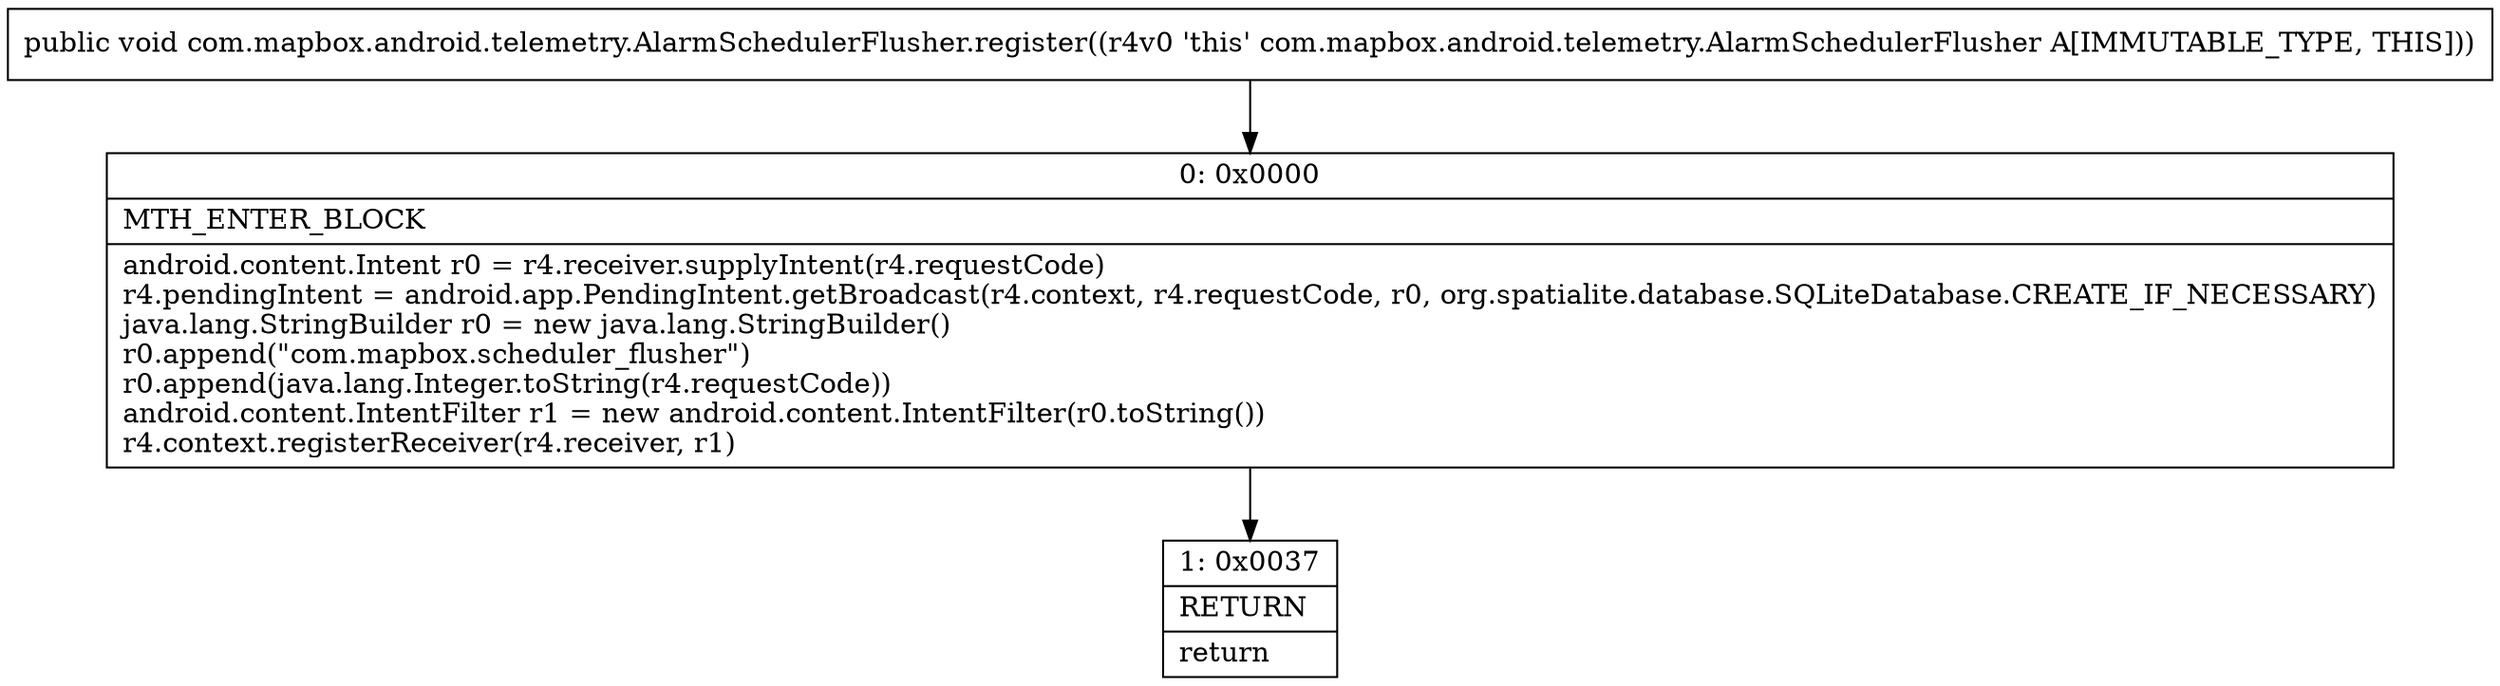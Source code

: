 digraph "CFG forcom.mapbox.android.telemetry.AlarmSchedulerFlusher.register()V" {
Node_0 [shape=record,label="{0\:\ 0x0000|MTH_ENTER_BLOCK\l|android.content.Intent r0 = r4.receiver.supplyIntent(r4.requestCode)\lr4.pendingIntent = android.app.PendingIntent.getBroadcast(r4.context, r4.requestCode, r0, org.spatialite.database.SQLiteDatabase.CREATE_IF_NECESSARY)\ljava.lang.StringBuilder r0 = new java.lang.StringBuilder()\lr0.append(\"com.mapbox.scheduler_flusher\")\lr0.append(java.lang.Integer.toString(r4.requestCode))\landroid.content.IntentFilter r1 = new android.content.IntentFilter(r0.toString())\lr4.context.registerReceiver(r4.receiver, r1)\l}"];
Node_1 [shape=record,label="{1\:\ 0x0037|RETURN\l|return\l}"];
MethodNode[shape=record,label="{public void com.mapbox.android.telemetry.AlarmSchedulerFlusher.register((r4v0 'this' com.mapbox.android.telemetry.AlarmSchedulerFlusher A[IMMUTABLE_TYPE, THIS])) }"];
MethodNode -> Node_0;
Node_0 -> Node_1;
}


